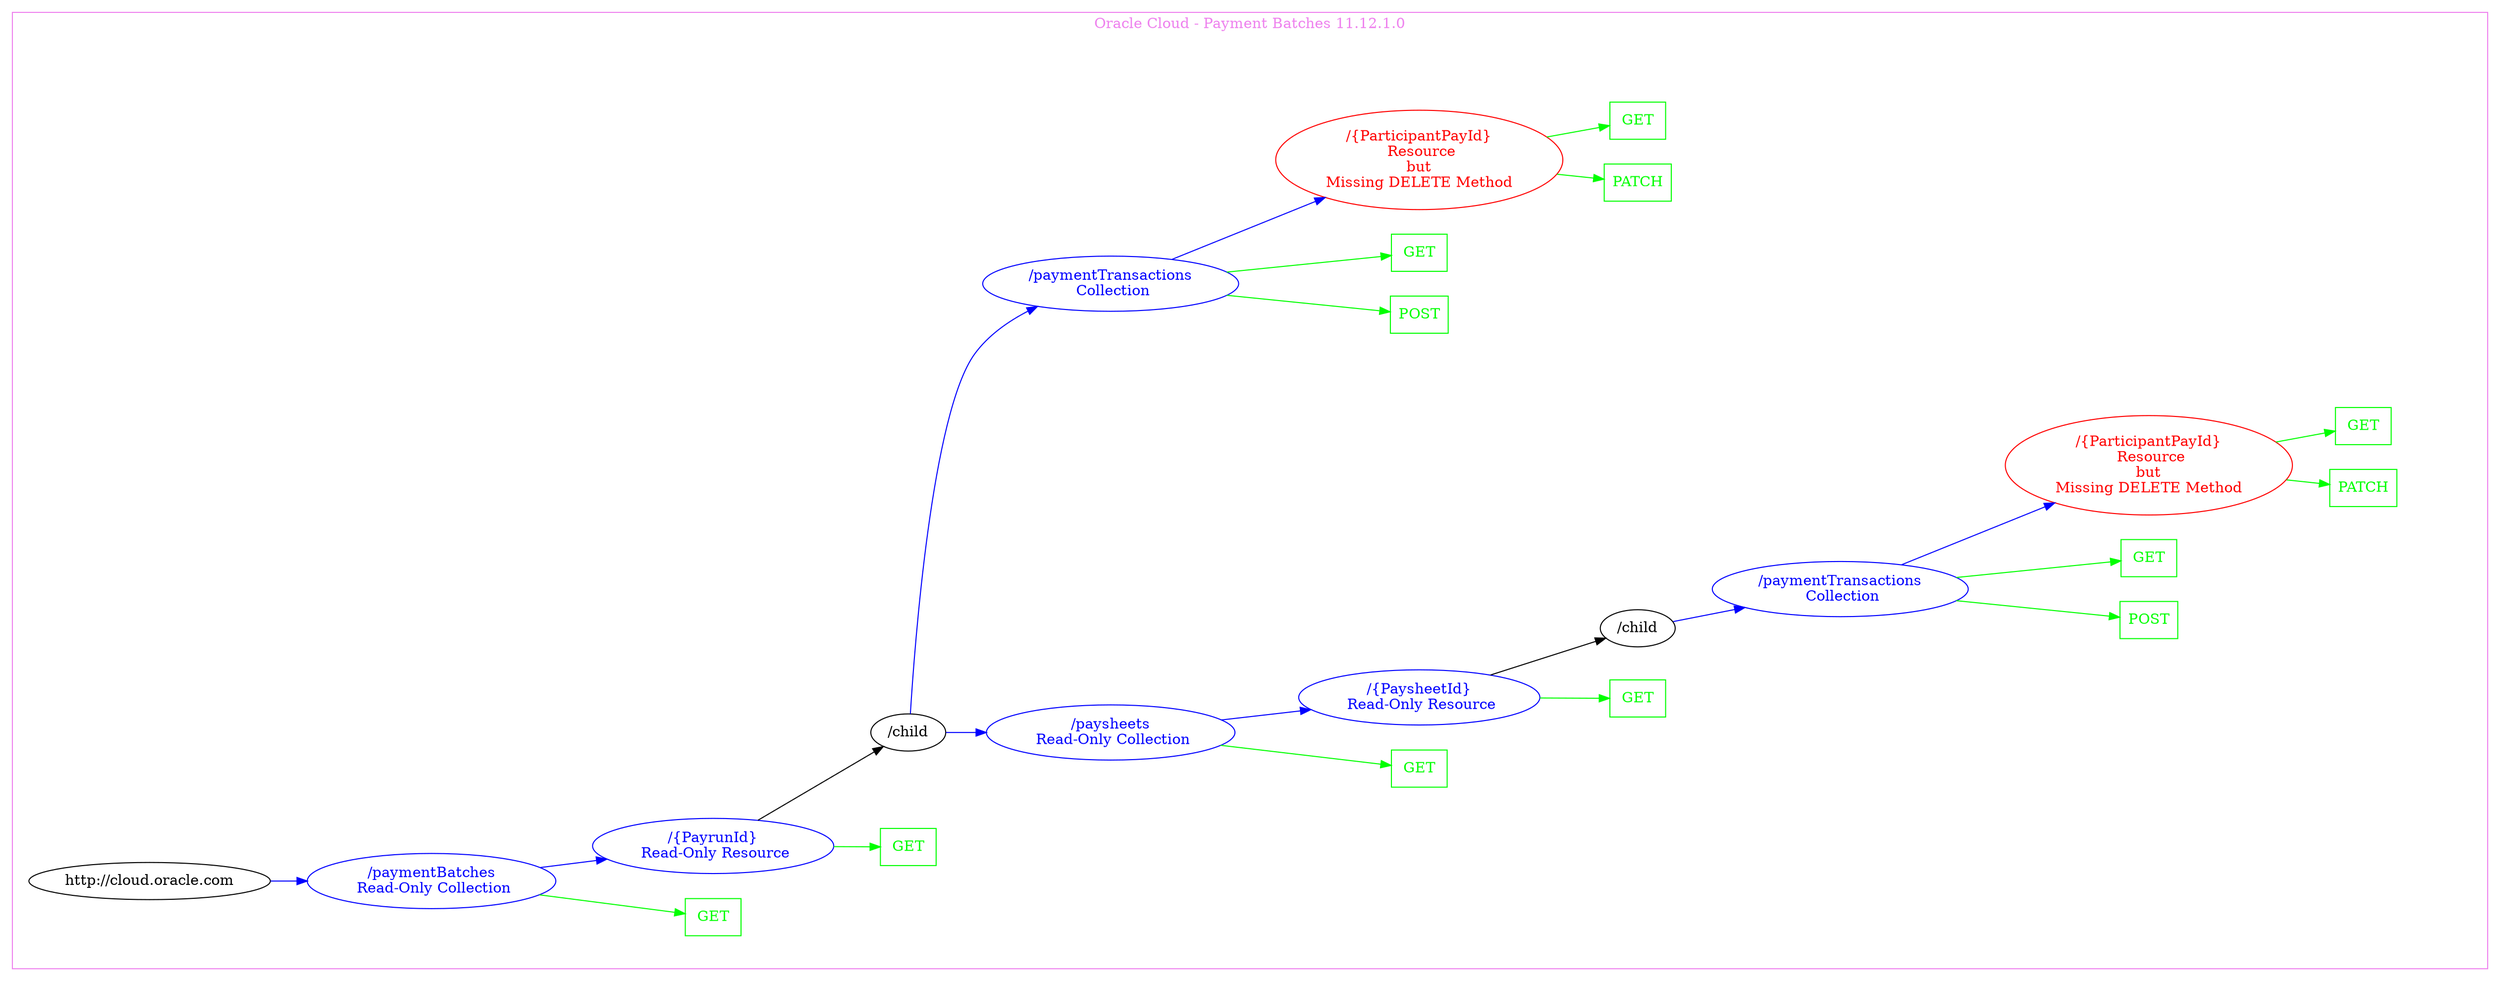 digraph Cloud_Computing_REST_API {
rankdir="LR";
subgraph cluster_0 {
label="Oracle Cloud - Payment Batches 11.12.1.0"
color=violet
fontcolor=violet
subgraph cluster_1 {
label=""
color=white
fontcolor=white
node1 [label="http://cloud.oracle.com", shape="ellipse", color="black", fontcolor="black"]
node1 -> node2 [color="blue", fontcolor="blue"]
subgraph cluster_2 {
label=""
color=white
fontcolor=white
node2 [label="/paymentBatches\n Read-Only Collection", shape="ellipse", color="blue", fontcolor="blue"]
node2 -> node3 [color="green", fontcolor="green"]
subgraph cluster_3 {
label=""
color=white
fontcolor=white
node3 [label="GET", shape="box", color="green", fontcolor="green"]
}
node2 -> node4 [color="blue", fontcolor="blue"]
subgraph cluster_4 {
label=""
color=white
fontcolor=white
node4 [label="/{PayrunId}\n Read-Only Resource", shape="ellipse", color="blue", fontcolor="blue"]
node4 -> node5 [color="green", fontcolor="green"]
subgraph cluster_5 {
label=""
color=white
fontcolor=white
node5 [label="GET", shape="box", color="green", fontcolor="green"]
}
node4 -> node6 [color="black", fontcolor="black"]
subgraph cluster_6 {
label=""
color=white
fontcolor=white
node6 [label="/child", shape="ellipse", color="black", fontcolor="black"]
node6 -> node7 [color="blue", fontcolor="blue"]
subgraph cluster_7 {
label=""
color=white
fontcolor=white
node7 [label="/paysheets\n Read-Only Collection", shape="ellipse", color="blue", fontcolor="blue"]
node7 -> node8 [color="green", fontcolor="green"]
subgraph cluster_8 {
label=""
color=white
fontcolor=white
node8 [label="GET", shape="box", color="green", fontcolor="green"]
}
node7 -> node9 [color="blue", fontcolor="blue"]
subgraph cluster_9 {
label=""
color=white
fontcolor=white
node9 [label="/{PaysheetId}\n Read-Only Resource", shape="ellipse", color="blue", fontcolor="blue"]
node9 -> node10 [color="green", fontcolor="green"]
subgraph cluster_10 {
label=""
color=white
fontcolor=white
node10 [label="GET", shape="box", color="green", fontcolor="green"]
}
node9 -> node11 [color="black", fontcolor="black"]
subgraph cluster_11 {
label=""
color=white
fontcolor=white
node11 [label="/child", shape="ellipse", color="black", fontcolor="black"]
node11 -> node12 [color="blue", fontcolor="blue"]
subgraph cluster_12 {
label=""
color=white
fontcolor=white
node12 [label="/paymentTransactions\n Collection", shape="ellipse", color="blue", fontcolor="blue"]
node12 -> node13 [color="green", fontcolor="green"]
subgraph cluster_13 {
label=""
color=white
fontcolor=white
node13 [label="POST", shape="box", color="green", fontcolor="green"]
}
node12 -> node14 [color="green", fontcolor="green"]
subgraph cluster_14 {
label=""
color=white
fontcolor=white
node14 [label="GET", shape="box", color="green", fontcolor="green"]
}
node12 -> node15 [color="blue", fontcolor="blue"]
subgraph cluster_15 {
label=""
color=white
fontcolor=white
node15 [label="/{ParticipantPayId}\n Resource\nbut\nMissing DELETE Method", shape="ellipse", color="red", fontcolor="red"]
node15 -> node16 [color="green", fontcolor="green"]
subgraph cluster_16 {
label=""
color=white
fontcolor=white
node16 [label="PATCH", shape="box", color="green", fontcolor="green"]
}
node15 -> node17 [color="green", fontcolor="green"]
subgraph cluster_17 {
label=""
color=white
fontcolor=white
node17 [label="GET", shape="box", color="green", fontcolor="green"]
}
}
}
}
}
}
node6 -> node18 [color="blue", fontcolor="blue"]
subgraph cluster_18 {
label=""
color=white
fontcolor=white
node18 [label="/paymentTransactions\n Collection", shape="ellipse", color="blue", fontcolor="blue"]
node18 -> node19 [color="green", fontcolor="green"]
subgraph cluster_19 {
label=""
color=white
fontcolor=white
node19 [label="POST", shape="box", color="green", fontcolor="green"]
}
node18 -> node20 [color="green", fontcolor="green"]
subgraph cluster_20 {
label=""
color=white
fontcolor=white
node20 [label="GET", shape="box", color="green", fontcolor="green"]
}
node18 -> node21 [color="blue", fontcolor="blue"]
subgraph cluster_21 {
label=""
color=white
fontcolor=white
node21 [label="/{ParticipantPayId}\n Resource\nbut\nMissing DELETE Method", shape="ellipse", color="red", fontcolor="red"]
node21 -> node22 [color="green", fontcolor="green"]
subgraph cluster_22 {
label=""
color=white
fontcolor=white
node22 [label="PATCH", shape="box", color="green", fontcolor="green"]
}
node21 -> node23 [color="green", fontcolor="green"]
subgraph cluster_23 {
label=""
color=white
fontcolor=white
node23 [label="GET", shape="box", color="green", fontcolor="green"]
}
}
}
}
}
}
}
}
}
